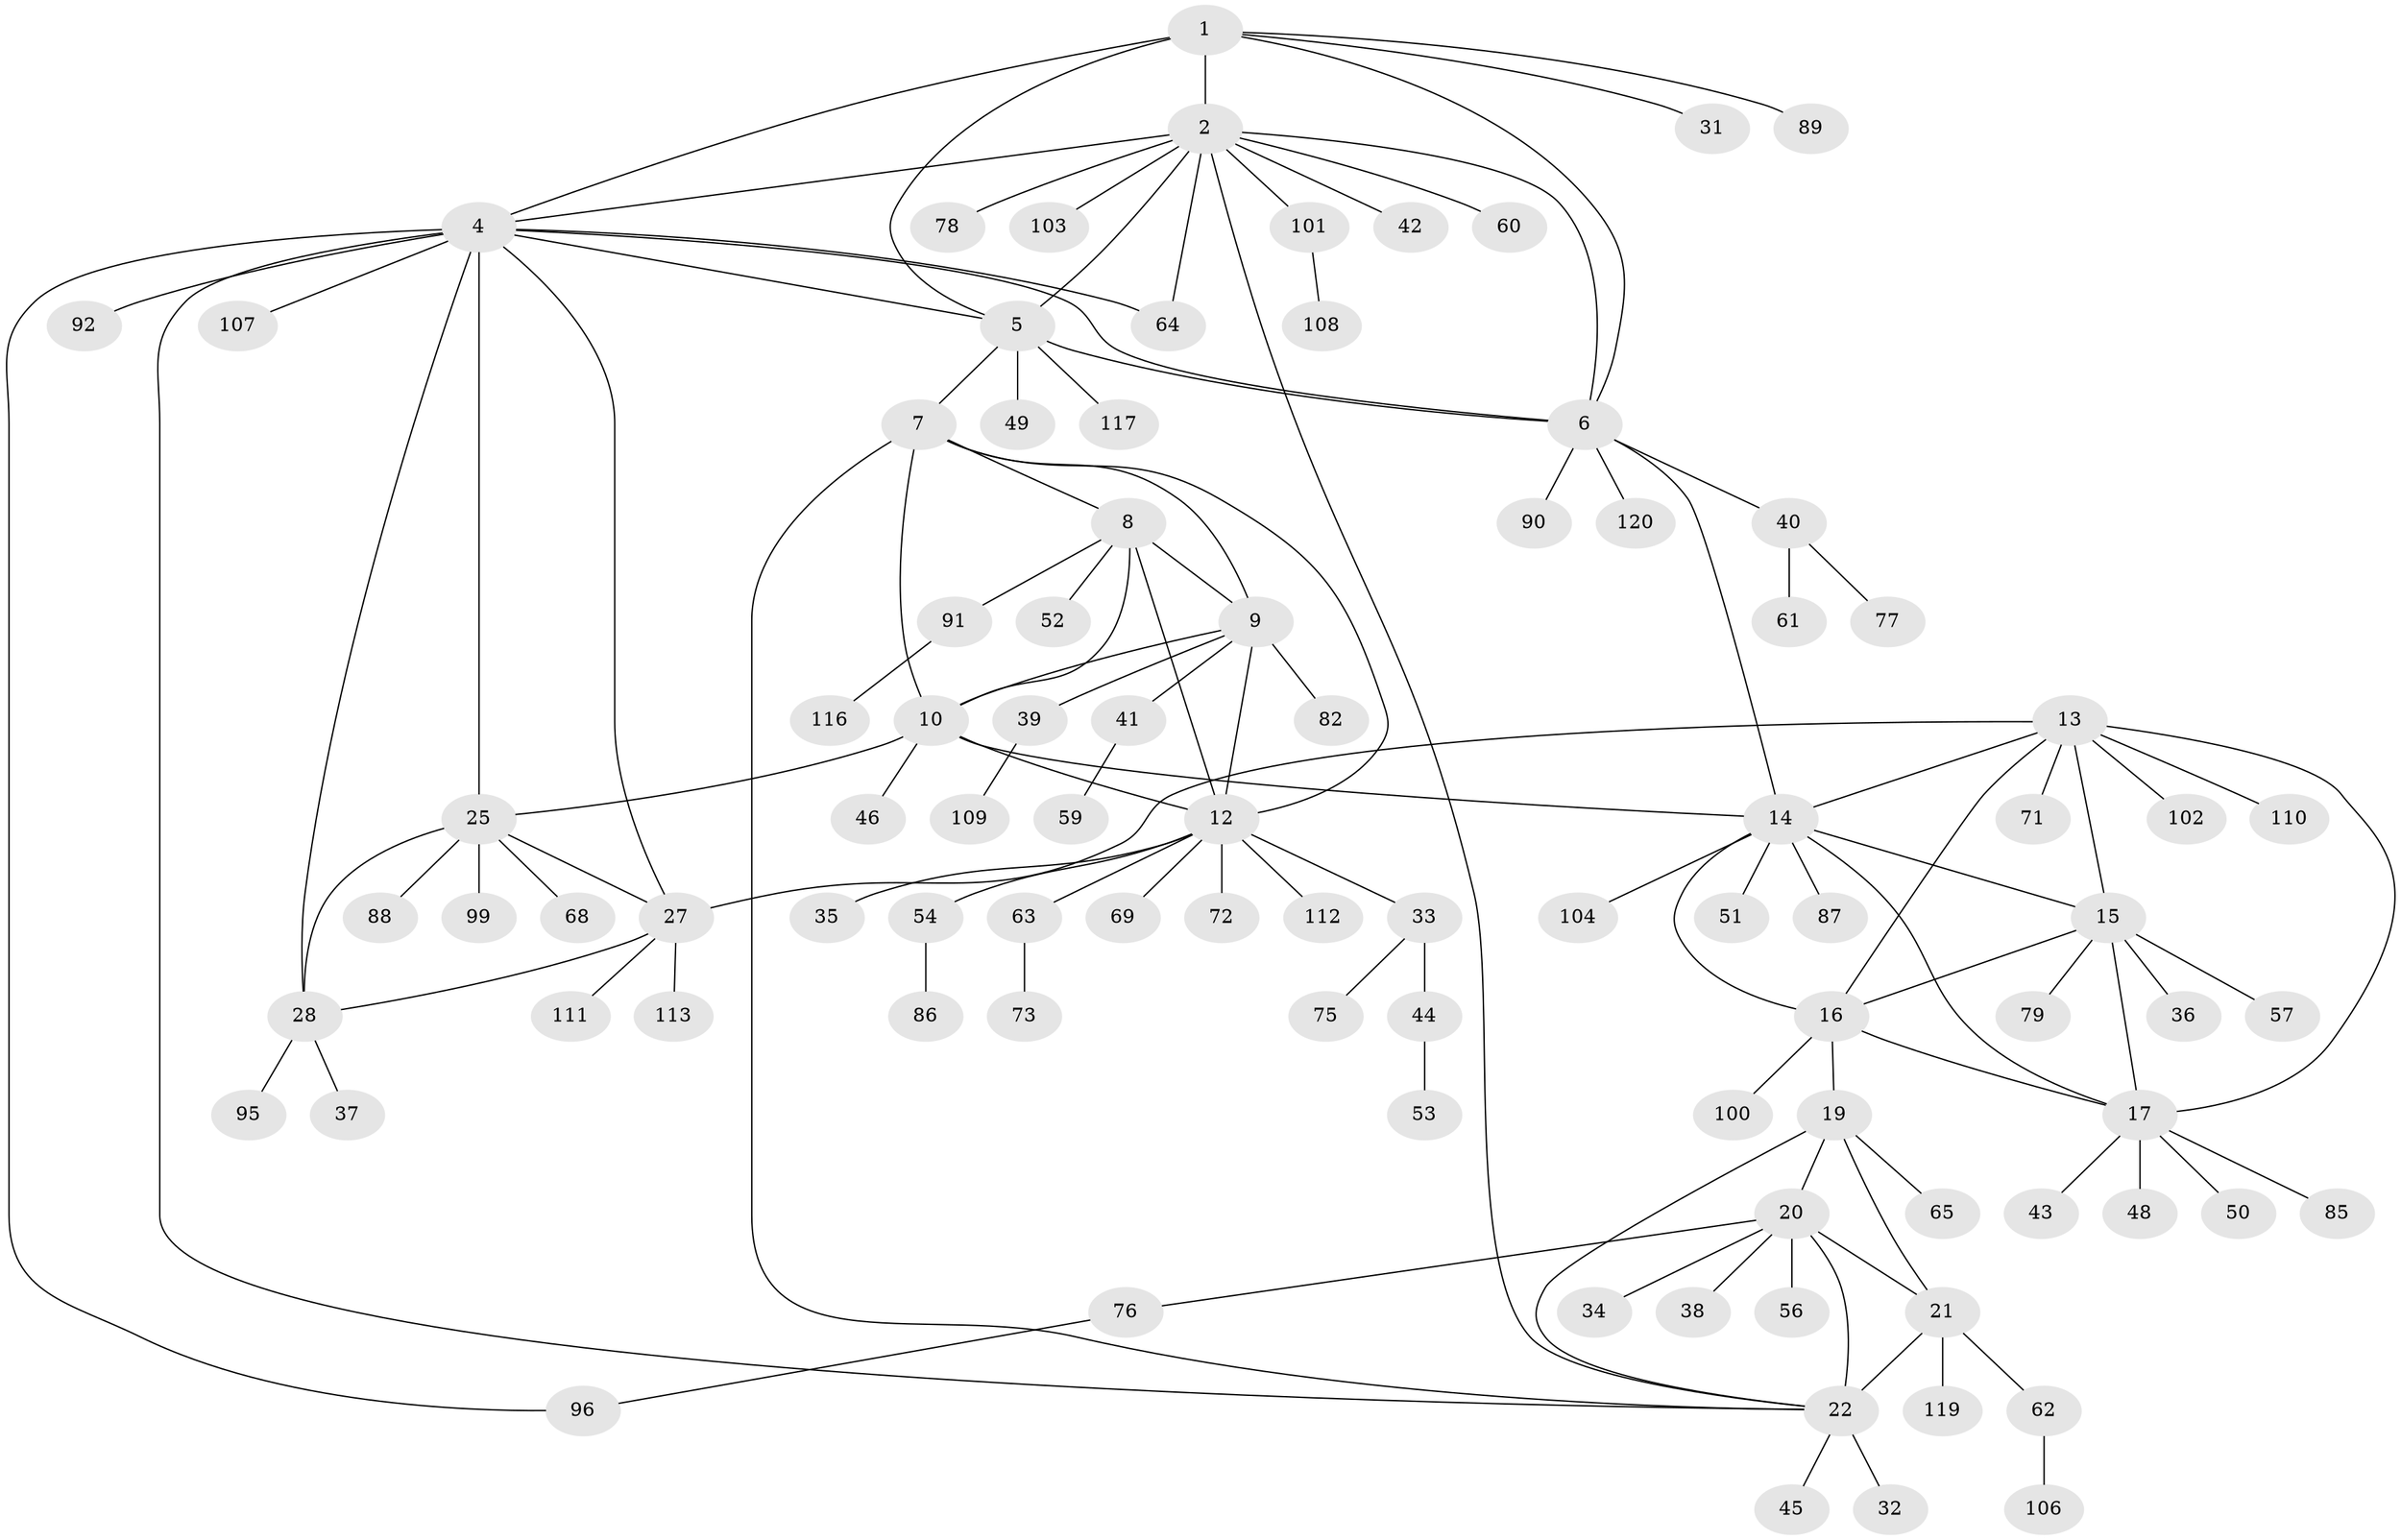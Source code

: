 // original degree distribution, {8: 0.058333333333333334, 9: 0.041666666666666664, 7: 0.05, 10: 0.03333333333333333, 6: 0.05, 13: 0.008333333333333333, 11: 0.008333333333333333, 1: 0.6, 3: 0.025, 2: 0.125}
// Generated by graph-tools (version 1.1) at 2025/42/03/06/25 10:42:14]
// undirected, 93 vertices, 124 edges
graph export_dot {
graph [start="1"]
  node [color=gray90,style=filled];
  1 [super="+105"];
  2 [super="+3"];
  4 [super="+26"];
  5 [super="+74"];
  6 [super="+70"];
  7;
  8 [super="+93"];
  9 [super="+83"];
  10 [super="+11"];
  12 [super="+66"];
  13 [super="+18"];
  14 [super="+80"];
  15 [super="+67"];
  16 [super="+118"];
  17 [super="+115"];
  19 [super="+114"];
  20 [super="+81"];
  21 [super="+23"];
  22 [super="+24"];
  25 [super="+30"];
  27 [super="+47"];
  28 [super="+29"];
  31;
  32;
  33;
  34;
  35;
  36;
  37;
  38 [super="+58"];
  39 [super="+98"];
  40 [super="+55"];
  41;
  42;
  43;
  44;
  45;
  46;
  48;
  49;
  50 [super="+97"];
  51;
  52;
  53;
  54;
  56;
  57;
  59;
  60;
  61;
  62;
  63;
  64;
  65;
  68;
  69;
  71;
  72 [super="+84"];
  73;
  75 [super="+94"];
  76;
  77;
  78;
  79;
  82;
  85;
  86;
  87;
  88;
  89;
  90;
  91;
  92;
  95;
  96;
  99;
  100;
  101;
  102;
  103;
  104;
  106;
  107;
  108;
  109;
  110;
  111;
  112;
  113;
  116;
  117;
  119;
  120;
  1 -- 2 [weight=2];
  1 -- 4;
  1 -- 5;
  1 -- 6;
  1 -- 31;
  1 -- 89;
  2 -- 4 [weight=2];
  2 -- 5 [weight=2];
  2 -- 6 [weight=2];
  2 -- 101;
  2 -- 103;
  2 -- 64;
  2 -- 42;
  2 -- 78;
  2 -- 60;
  2 -- 22;
  4 -- 5;
  4 -- 6;
  4 -- 107;
  4 -- 64;
  4 -- 96;
  4 -- 28 [weight=2];
  4 -- 25 [weight=2];
  4 -- 27;
  4 -- 92;
  4 -- 22;
  5 -- 6;
  5 -- 7;
  5 -- 49;
  5 -- 117;
  6 -- 14;
  6 -- 40;
  6 -- 90;
  6 -- 120;
  7 -- 8;
  7 -- 9;
  7 -- 10 [weight=2];
  7 -- 12;
  7 -- 22;
  8 -- 9;
  8 -- 10 [weight=2];
  8 -- 12;
  8 -- 52;
  8 -- 91;
  9 -- 10 [weight=2];
  9 -- 12;
  9 -- 39;
  9 -- 41;
  9 -- 82;
  10 -- 12 [weight=2];
  10 -- 46;
  10 -- 14;
  10 -- 25;
  12 -- 33;
  12 -- 35;
  12 -- 54;
  12 -- 63;
  12 -- 69;
  12 -- 72;
  12 -- 112;
  13 -- 14 [weight=2];
  13 -- 15 [weight=2];
  13 -- 16 [weight=2];
  13 -- 17 [weight=2];
  13 -- 27;
  13 -- 110;
  13 -- 102;
  13 -- 71;
  14 -- 15;
  14 -- 16;
  14 -- 17;
  14 -- 51;
  14 -- 87;
  14 -- 104;
  15 -- 16;
  15 -- 17;
  15 -- 36;
  15 -- 57;
  15 -- 79;
  16 -- 17;
  16 -- 19;
  16 -- 100;
  17 -- 43;
  17 -- 48;
  17 -- 50;
  17 -- 85;
  19 -- 20;
  19 -- 21 [weight=2];
  19 -- 22 [weight=2];
  19 -- 65;
  20 -- 21 [weight=2];
  20 -- 22 [weight=2];
  20 -- 34;
  20 -- 38;
  20 -- 56;
  20 -- 76;
  21 -- 22 [weight=4];
  21 -- 119;
  21 -- 62;
  22 -- 32;
  22 -- 45;
  25 -- 27 [weight=2];
  25 -- 28 [weight=4];
  25 -- 68;
  25 -- 99;
  25 -- 88;
  27 -- 28 [weight=2];
  27 -- 111;
  27 -- 113;
  28 -- 37;
  28 -- 95;
  33 -- 44;
  33 -- 75;
  39 -- 109;
  40 -- 77;
  40 -- 61;
  41 -- 59;
  44 -- 53;
  54 -- 86;
  62 -- 106;
  63 -- 73;
  76 -- 96;
  91 -- 116;
  101 -- 108;
}

